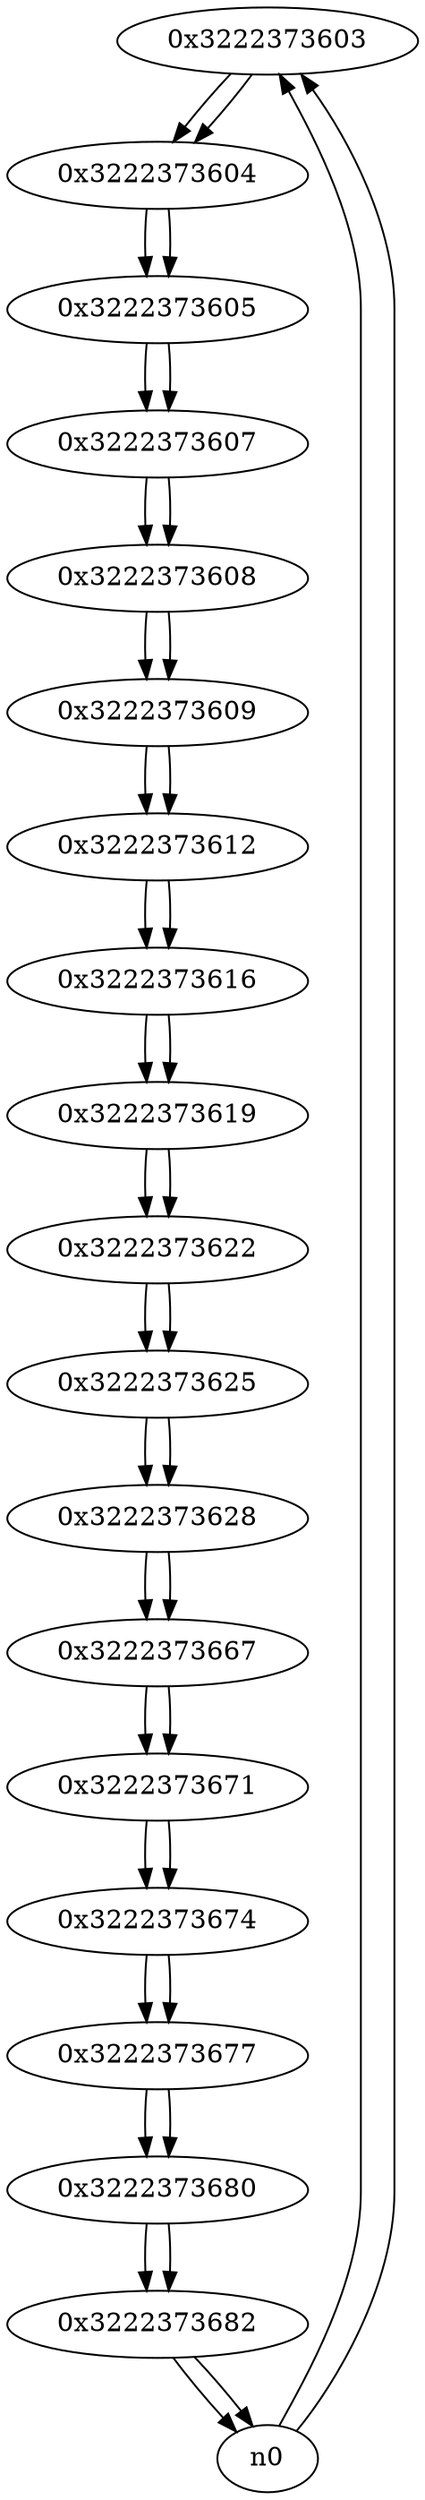 digraph G{
/* nodes */
  n1 [label="0x3222373603"]
  n2 [label="0x3222373604"]
  n3 [label="0x3222373605"]
  n4 [label="0x3222373607"]
  n5 [label="0x3222373608"]
  n6 [label="0x3222373609"]
  n7 [label="0x3222373612"]
  n8 [label="0x3222373616"]
  n9 [label="0x3222373619"]
  n10 [label="0x3222373622"]
  n11 [label="0x3222373625"]
  n12 [label="0x3222373628"]
  n13 [label="0x3222373667"]
  n14 [label="0x3222373671"]
  n15 [label="0x3222373674"]
  n16 [label="0x3222373677"]
  n17 [label="0x3222373680"]
  n18 [label="0x3222373682"]
/* edges */
n1 -> n2;
n0 -> n1;
n0 -> n1;
n2 -> n3;
n1 -> n2;
n3 -> n4;
n2 -> n3;
n4 -> n5;
n3 -> n4;
n5 -> n6;
n4 -> n5;
n6 -> n7;
n5 -> n6;
n7 -> n8;
n6 -> n7;
n8 -> n9;
n7 -> n8;
n9 -> n10;
n8 -> n9;
n10 -> n11;
n9 -> n10;
n11 -> n12;
n10 -> n11;
n12 -> n13;
n11 -> n12;
n13 -> n14;
n12 -> n13;
n14 -> n15;
n13 -> n14;
n15 -> n16;
n14 -> n15;
n16 -> n17;
n15 -> n16;
n17 -> n18;
n16 -> n17;
n18 -> n0;
n18 -> n0;
n17 -> n18;
}
